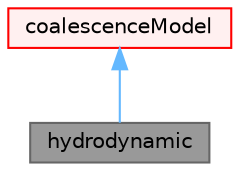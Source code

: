 digraph "hydrodynamic"
{
 // LATEX_PDF_SIZE
  bgcolor="transparent";
  edge [fontname=Helvetica,fontsize=10,labelfontname=Helvetica,labelfontsize=10];
  node [fontname=Helvetica,fontsize=10,shape=box,height=0.2,width=0.4];
  Node1 [id="Node000001",label="hydrodynamic",height=0.2,width=0.4,color="gray40", fillcolor="grey60", style="filled", fontcolor="black",tooltip="Hydrodynamic kernel. Used for verification and validation of the coalescence formulation implemented ..."];
  Node2 -> Node1 [id="edge1_Node000001_Node000002",dir="back",color="steelblue1",style="solid",tooltip=" "];
  Node2 [id="Node000002",label="coalescenceModel",height=0.2,width=0.4,color="red", fillcolor="#FFF0F0", style="filled",URL="$classFoam_1_1diameterModels_1_1coalescenceModel.html",tooltip="Base class for coalescence models."];
}
